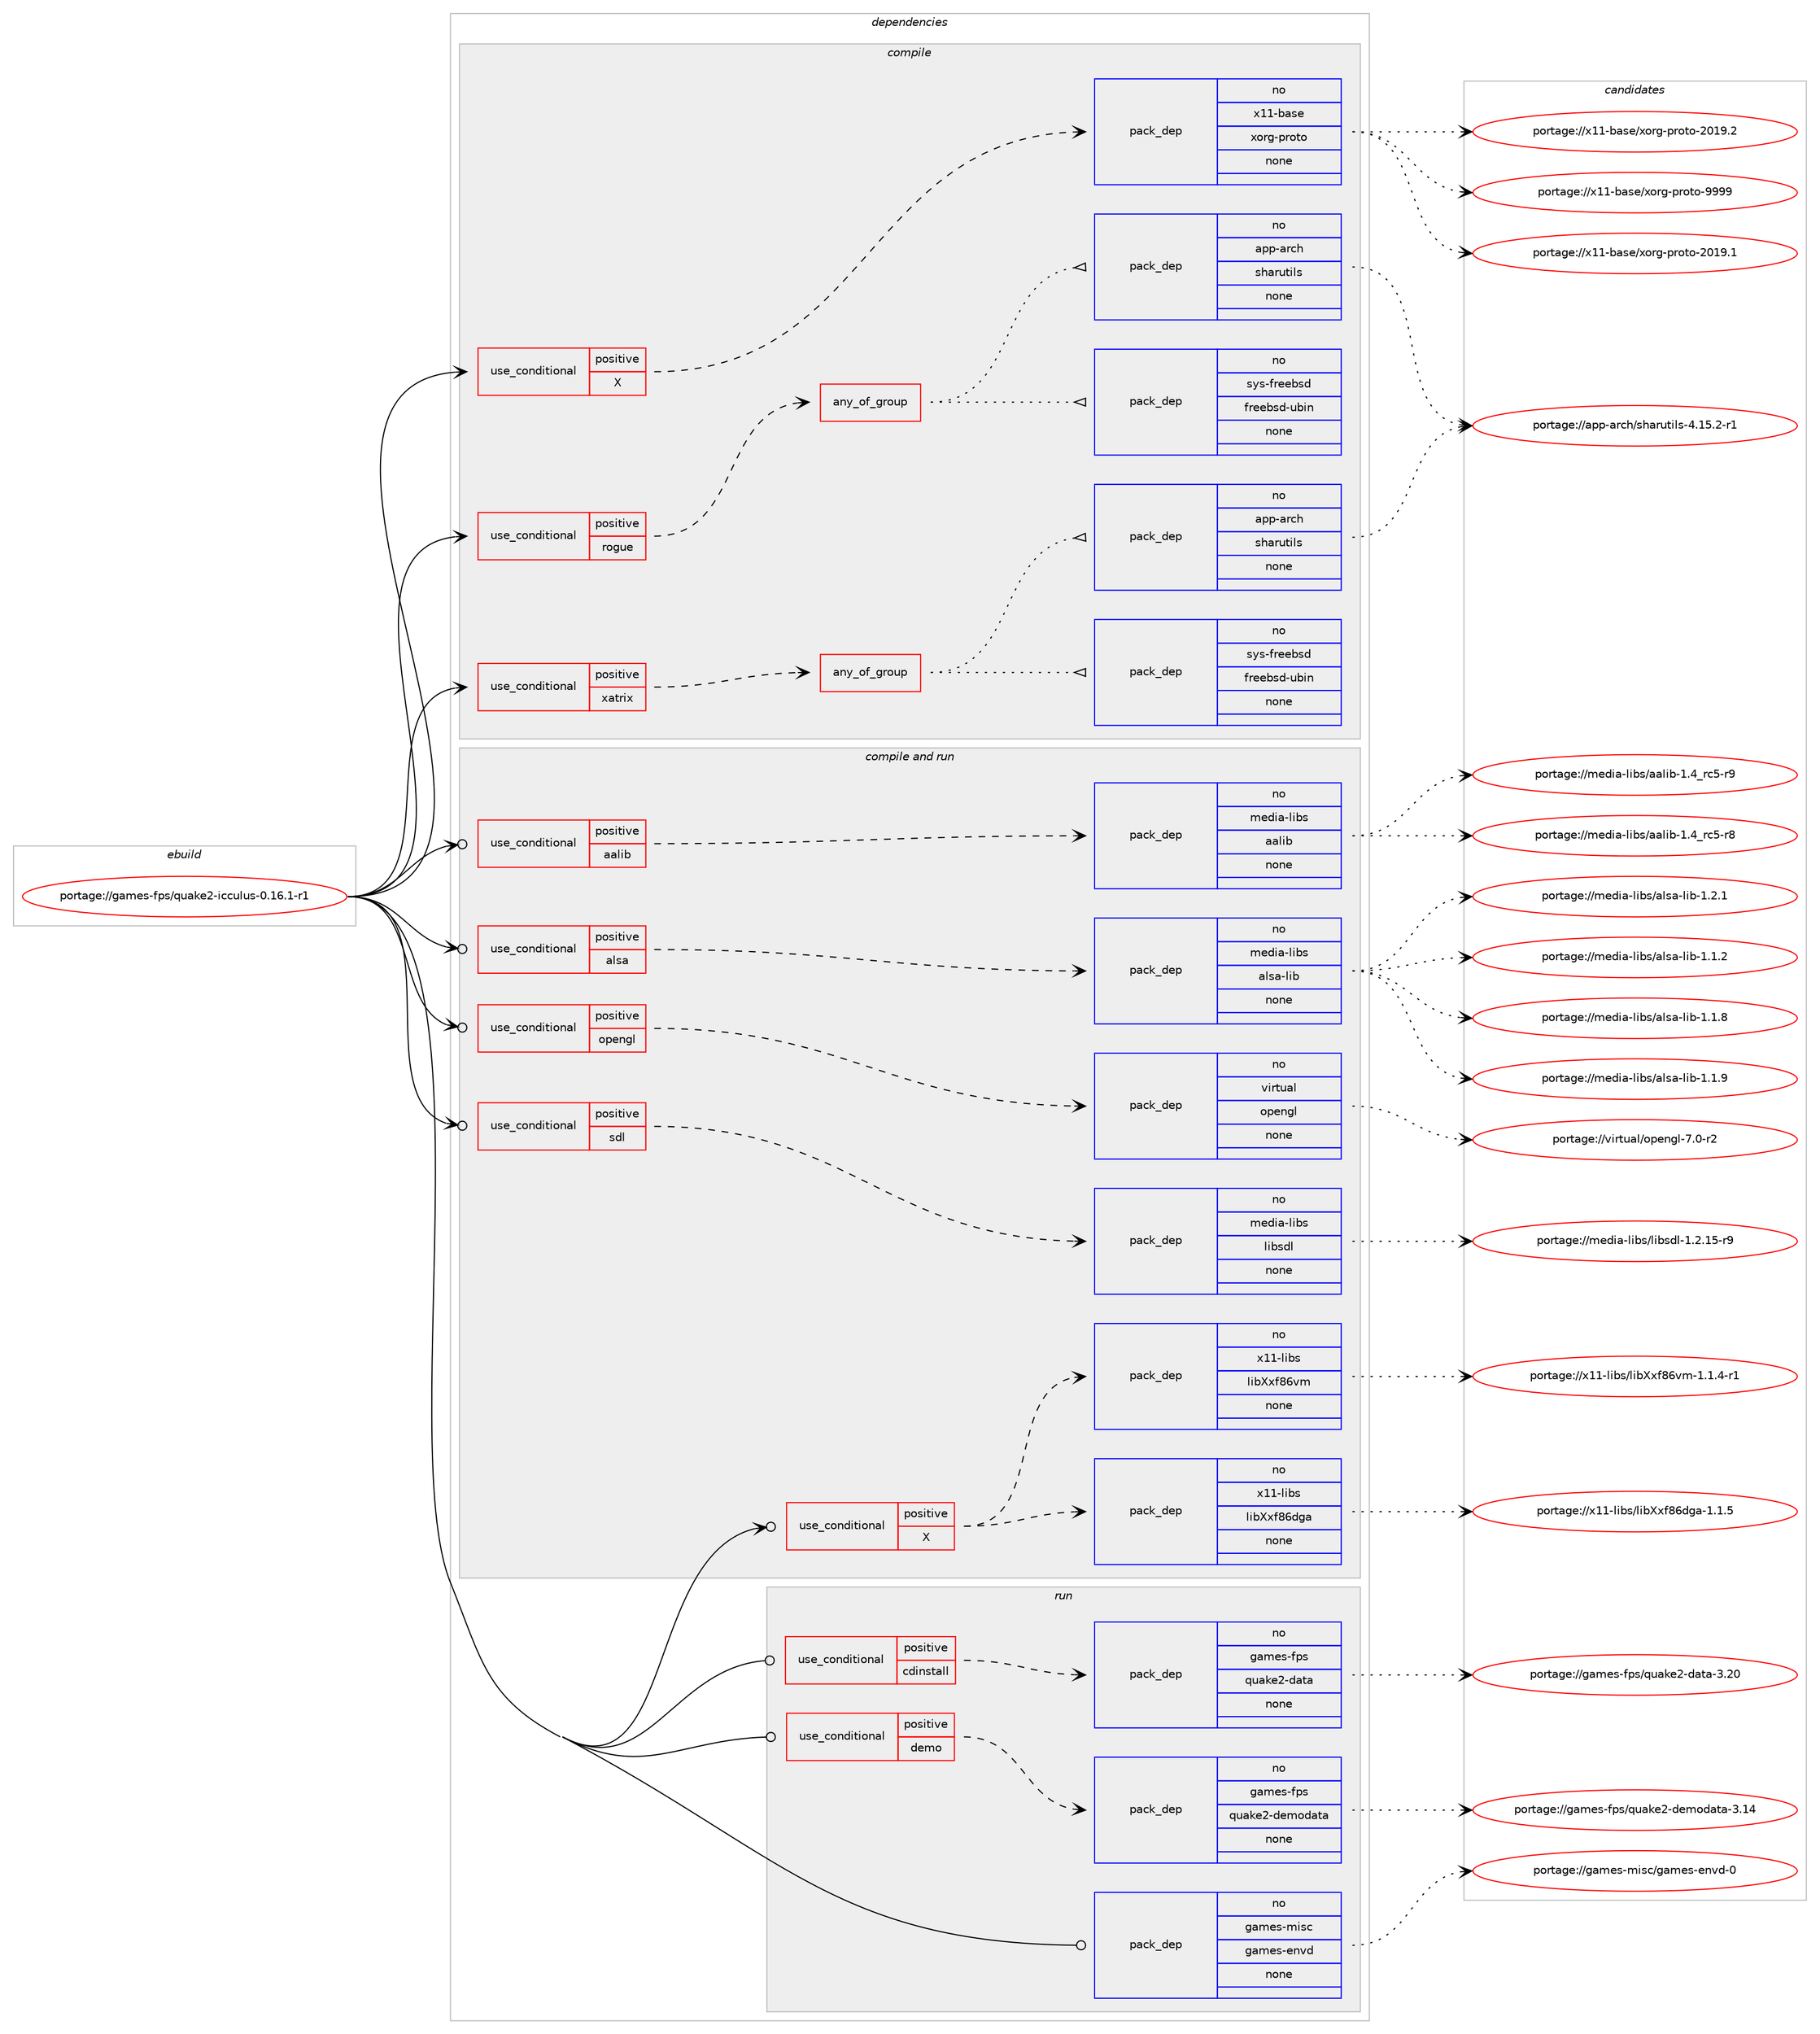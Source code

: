 digraph prolog {

# *************
# Graph options
# *************

newrank=true;
concentrate=true;
compound=true;
graph [rankdir=LR,fontname=Helvetica,fontsize=10,ranksep=1.5];#, ranksep=2.5, nodesep=0.2];
edge  [arrowhead=vee];
node  [fontname=Helvetica,fontsize=10];

# **********
# The ebuild
# **********

subgraph cluster_leftcol {
color=gray;
rank=same;
label=<<i>ebuild</i>>;
id [label="portage://games-fps/quake2-icculus-0.16.1-r1", color=red, width=4, href="../games-fps/quake2-icculus-0.16.1-r1.svg"];
}

# ****************
# The dependencies
# ****************

subgraph cluster_midcol {
color=gray;
label=<<i>dependencies</i>>;
subgraph cluster_compile {
fillcolor="#eeeeee";
style=filled;
label=<<i>compile</i>>;
subgraph cond73335 {
dependency273329 [label=<<TABLE BORDER="0" CELLBORDER="1" CELLSPACING="0" CELLPADDING="4"><TR><TD ROWSPAN="3" CELLPADDING="10">use_conditional</TD></TR><TR><TD>positive</TD></TR><TR><TD>X</TD></TR></TABLE>>, shape=none, color=red];
subgraph pack196116 {
dependency273330 [label=<<TABLE BORDER="0" CELLBORDER="1" CELLSPACING="0" CELLPADDING="4" WIDTH="220"><TR><TD ROWSPAN="6" CELLPADDING="30">pack_dep</TD></TR><TR><TD WIDTH="110">no</TD></TR><TR><TD>x11-base</TD></TR><TR><TD>xorg-proto</TD></TR><TR><TD>none</TD></TR><TR><TD></TD></TR></TABLE>>, shape=none, color=blue];
}
dependency273329:e -> dependency273330:w [weight=20,style="dashed",arrowhead="vee"];
}
id:e -> dependency273329:w [weight=20,style="solid",arrowhead="vee"];
subgraph cond73336 {
dependency273331 [label=<<TABLE BORDER="0" CELLBORDER="1" CELLSPACING="0" CELLPADDING="4"><TR><TD ROWSPAN="3" CELLPADDING="10">use_conditional</TD></TR><TR><TD>positive</TD></TR><TR><TD>rogue</TD></TR></TABLE>>, shape=none, color=red];
subgraph any3799 {
dependency273332 [label=<<TABLE BORDER="0" CELLBORDER="1" CELLSPACING="0" CELLPADDING="4"><TR><TD CELLPADDING="10">any_of_group</TD></TR></TABLE>>, shape=none, color=red];subgraph pack196117 {
dependency273333 [label=<<TABLE BORDER="0" CELLBORDER="1" CELLSPACING="0" CELLPADDING="4" WIDTH="220"><TR><TD ROWSPAN="6" CELLPADDING="30">pack_dep</TD></TR><TR><TD WIDTH="110">no</TD></TR><TR><TD>sys-freebsd</TD></TR><TR><TD>freebsd-ubin</TD></TR><TR><TD>none</TD></TR><TR><TD></TD></TR></TABLE>>, shape=none, color=blue];
}
dependency273332:e -> dependency273333:w [weight=20,style="dotted",arrowhead="oinv"];
subgraph pack196118 {
dependency273334 [label=<<TABLE BORDER="0" CELLBORDER="1" CELLSPACING="0" CELLPADDING="4" WIDTH="220"><TR><TD ROWSPAN="6" CELLPADDING="30">pack_dep</TD></TR><TR><TD WIDTH="110">no</TD></TR><TR><TD>app-arch</TD></TR><TR><TD>sharutils</TD></TR><TR><TD>none</TD></TR><TR><TD></TD></TR></TABLE>>, shape=none, color=blue];
}
dependency273332:e -> dependency273334:w [weight=20,style="dotted",arrowhead="oinv"];
}
dependency273331:e -> dependency273332:w [weight=20,style="dashed",arrowhead="vee"];
}
id:e -> dependency273331:w [weight=20,style="solid",arrowhead="vee"];
subgraph cond73337 {
dependency273335 [label=<<TABLE BORDER="0" CELLBORDER="1" CELLSPACING="0" CELLPADDING="4"><TR><TD ROWSPAN="3" CELLPADDING="10">use_conditional</TD></TR><TR><TD>positive</TD></TR><TR><TD>xatrix</TD></TR></TABLE>>, shape=none, color=red];
subgraph any3800 {
dependency273336 [label=<<TABLE BORDER="0" CELLBORDER="1" CELLSPACING="0" CELLPADDING="4"><TR><TD CELLPADDING="10">any_of_group</TD></TR></TABLE>>, shape=none, color=red];subgraph pack196119 {
dependency273337 [label=<<TABLE BORDER="0" CELLBORDER="1" CELLSPACING="0" CELLPADDING="4" WIDTH="220"><TR><TD ROWSPAN="6" CELLPADDING="30">pack_dep</TD></TR><TR><TD WIDTH="110">no</TD></TR><TR><TD>sys-freebsd</TD></TR><TR><TD>freebsd-ubin</TD></TR><TR><TD>none</TD></TR><TR><TD></TD></TR></TABLE>>, shape=none, color=blue];
}
dependency273336:e -> dependency273337:w [weight=20,style="dotted",arrowhead="oinv"];
subgraph pack196120 {
dependency273338 [label=<<TABLE BORDER="0" CELLBORDER="1" CELLSPACING="0" CELLPADDING="4" WIDTH="220"><TR><TD ROWSPAN="6" CELLPADDING="30">pack_dep</TD></TR><TR><TD WIDTH="110">no</TD></TR><TR><TD>app-arch</TD></TR><TR><TD>sharutils</TD></TR><TR><TD>none</TD></TR><TR><TD></TD></TR></TABLE>>, shape=none, color=blue];
}
dependency273336:e -> dependency273338:w [weight=20,style="dotted",arrowhead="oinv"];
}
dependency273335:e -> dependency273336:w [weight=20,style="dashed",arrowhead="vee"];
}
id:e -> dependency273335:w [weight=20,style="solid",arrowhead="vee"];
}
subgraph cluster_compileandrun {
fillcolor="#eeeeee";
style=filled;
label=<<i>compile and run</i>>;
subgraph cond73338 {
dependency273339 [label=<<TABLE BORDER="0" CELLBORDER="1" CELLSPACING="0" CELLPADDING="4"><TR><TD ROWSPAN="3" CELLPADDING="10">use_conditional</TD></TR><TR><TD>positive</TD></TR><TR><TD>X</TD></TR></TABLE>>, shape=none, color=red];
subgraph pack196121 {
dependency273340 [label=<<TABLE BORDER="0" CELLBORDER="1" CELLSPACING="0" CELLPADDING="4" WIDTH="220"><TR><TD ROWSPAN="6" CELLPADDING="30">pack_dep</TD></TR><TR><TD WIDTH="110">no</TD></TR><TR><TD>x11-libs</TD></TR><TR><TD>libXxf86dga</TD></TR><TR><TD>none</TD></TR><TR><TD></TD></TR></TABLE>>, shape=none, color=blue];
}
dependency273339:e -> dependency273340:w [weight=20,style="dashed",arrowhead="vee"];
subgraph pack196122 {
dependency273341 [label=<<TABLE BORDER="0" CELLBORDER="1" CELLSPACING="0" CELLPADDING="4" WIDTH="220"><TR><TD ROWSPAN="6" CELLPADDING="30">pack_dep</TD></TR><TR><TD WIDTH="110">no</TD></TR><TR><TD>x11-libs</TD></TR><TR><TD>libXxf86vm</TD></TR><TR><TD>none</TD></TR><TR><TD></TD></TR></TABLE>>, shape=none, color=blue];
}
dependency273339:e -> dependency273341:w [weight=20,style="dashed",arrowhead="vee"];
}
id:e -> dependency273339:w [weight=20,style="solid",arrowhead="odotvee"];
subgraph cond73339 {
dependency273342 [label=<<TABLE BORDER="0" CELLBORDER="1" CELLSPACING="0" CELLPADDING="4"><TR><TD ROWSPAN="3" CELLPADDING="10">use_conditional</TD></TR><TR><TD>positive</TD></TR><TR><TD>aalib</TD></TR></TABLE>>, shape=none, color=red];
subgraph pack196123 {
dependency273343 [label=<<TABLE BORDER="0" CELLBORDER="1" CELLSPACING="0" CELLPADDING="4" WIDTH="220"><TR><TD ROWSPAN="6" CELLPADDING="30">pack_dep</TD></TR><TR><TD WIDTH="110">no</TD></TR><TR><TD>media-libs</TD></TR><TR><TD>aalib</TD></TR><TR><TD>none</TD></TR><TR><TD></TD></TR></TABLE>>, shape=none, color=blue];
}
dependency273342:e -> dependency273343:w [weight=20,style="dashed",arrowhead="vee"];
}
id:e -> dependency273342:w [weight=20,style="solid",arrowhead="odotvee"];
subgraph cond73340 {
dependency273344 [label=<<TABLE BORDER="0" CELLBORDER="1" CELLSPACING="0" CELLPADDING="4"><TR><TD ROWSPAN="3" CELLPADDING="10">use_conditional</TD></TR><TR><TD>positive</TD></TR><TR><TD>alsa</TD></TR></TABLE>>, shape=none, color=red];
subgraph pack196124 {
dependency273345 [label=<<TABLE BORDER="0" CELLBORDER="1" CELLSPACING="0" CELLPADDING="4" WIDTH="220"><TR><TD ROWSPAN="6" CELLPADDING="30">pack_dep</TD></TR><TR><TD WIDTH="110">no</TD></TR><TR><TD>media-libs</TD></TR><TR><TD>alsa-lib</TD></TR><TR><TD>none</TD></TR><TR><TD></TD></TR></TABLE>>, shape=none, color=blue];
}
dependency273344:e -> dependency273345:w [weight=20,style="dashed",arrowhead="vee"];
}
id:e -> dependency273344:w [weight=20,style="solid",arrowhead="odotvee"];
subgraph cond73341 {
dependency273346 [label=<<TABLE BORDER="0" CELLBORDER="1" CELLSPACING="0" CELLPADDING="4"><TR><TD ROWSPAN="3" CELLPADDING="10">use_conditional</TD></TR><TR><TD>positive</TD></TR><TR><TD>opengl</TD></TR></TABLE>>, shape=none, color=red];
subgraph pack196125 {
dependency273347 [label=<<TABLE BORDER="0" CELLBORDER="1" CELLSPACING="0" CELLPADDING="4" WIDTH="220"><TR><TD ROWSPAN="6" CELLPADDING="30">pack_dep</TD></TR><TR><TD WIDTH="110">no</TD></TR><TR><TD>virtual</TD></TR><TR><TD>opengl</TD></TR><TR><TD>none</TD></TR><TR><TD></TD></TR></TABLE>>, shape=none, color=blue];
}
dependency273346:e -> dependency273347:w [weight=20,style="dashed",arrowhead="vee"];
}
id:e -> dependency273346:w [weight=20,style="solid",arrowhead="odotvee"];
subgraph cond73342 {
dependency273348 [label=<<TABLE BORDER="0" CELLBORDER="1" CELLSPACING="0" CELLPADDING="4"><TR><TD ROWSPAN="3" CELLPADDING="10">use_conditional</TD></TR><TR><TD>positive</TD></TR><TR><TD>sdl</TD></TR></TABLE>>, shape=none, color=red];
subgraph pack196126 {
dependency273349 [label=<<TABLE BORDER="0" CELLBORDER="1" CELLSPACING="0" CELLPADDING="4" WIDTH="220"><TR><TD ROWSPAN="6" CELLPADDING="30">pack_dep</TD></TR><TR><TD WIDTH="110">no</TD></TR><TR><TD>media-libs</TD></TR><TR><TD>libsdl</TD></TR><TR><TD>none</TD></TR><TR><TD></TD></TR></TABLE>>, shape=none, color=blue];
}
dependency273348:e -> dependency273349:w [weight=20,style="dashed",arrowhead="vee"];
}
id:e -> dependency273348:w [weight=20,style="solid",arrowhead="odotvee"];
}
subgraph cluster_run {
fillcolor="#eeeeee";
style=filled;
label=<<i>run</i>>;
subgraph cond73343 {
dependency273350 [label=<<TABLE BORDER="0" CELLBORDER="1" CELLSPACING="0" CELLPADDING="4"><TR><TD ROWSPAN="3" CELLPADDING="10">use_conditional</TD></TR><TR><TD>positive</TD></TR><TR><TD>cdinstall</TD></TR></TABLE>>, shape=none, color=red];
subgraph pack196127 {
dependency273351 [label=<<TABLE BORDER="0" CELLBORDER="1" CELLSPACING="0" CELLPADDING="4" WIDTH="220"><TR><TD ROWSPAN="6" CELLPADDING="30">pack_dep</TD></TR><TR><TD WIDTH="110">no</TD></TR><TR><TD>games-fps</TD></TR><TR><TD>quake2-data</TD></TR><TR><TD>none</TD></TR><TR><TD></TD></TR></TABLE>>, shape=none, color=blue];
}
dependency273350:e -> dependency273351:w [weight=20,style="dashed",arrowhead="vee"];
}
id:e -> dependency273350:w [weight=20,style="solid",arrowhead="odot"];
subgraph cond73344 {
dependency273352 [label=<<TABLE BORDER="0" CELLBORDER="1" CELLSPACING="0" CELLPADDING="4"><TR><TD ROWSPAN="3" CELLPADDING="10">use_conditional</TD></TR><TR><TD>positive</TD></TR><TR><TD>demo</TD></TR></TABLE>>, shape=none, color=red];
subgraph pack196128 {
dependency273353 [label=<<TABLE BORDER="0" CELLBORDER="1" CELLSPACING="0" CELLPADDING="4" WIDTH="220"><TR><TD ROWSPAN="6" CELLPADDING="30">pack_dep</TD></TR><TR><TD WIDTH="110">no</TD></TR><TR><TD>games-fps</TD></TR><TR><TD>quake2-demodata</TD></TR><TR><TD>none</TD></TR><TR><TD></TD></TR></TABLE>>, shape=none, color=blue];
}
dependency273352:e -> dependency273353:w [weight=20,style="dashed",arrowhead="vee"];
}
id:e -> dependency273352:w [weight=20,style="solid",arrowhead="odot"];
subgraph pack196129 {
dependency273354 [label=<<TABLE BORDER="0" CELLBORDER="1" CELLSPACING="0" CELLPADDING="4" WIDTH="220"><TR><TD ROWSPAN="6" CELLPADDING="30">pack_dep</TD></TR><TR><TD WIDTH="110">no</TD></TR><TR><TD>games-misc</TD></TR><TR><TD>games-envd</TD></TR><TR><TD>none</TD></TR><TR><TD></TD></TR></TABLE>>, shape=none, color=blue];
}
id:e -> dependency273354:w [weight=20,style="solid",arrowhead="odot"];
}
}

# **************
# The candidates
# **************

subgraph cluster_choices {
rank=same;
color=gray;
label=<<i>candidates</i>>;

subgraph choice196116 {
color=black;
nodesep=1;
choiceportage1204949459897115101471201111141034511211411111611145504849574649 [label="portage://x11-base/xorg-proto-2019.1", color=red, width=4,href="../x11-base/xorg-proto-2019.1.svg"];
choiceportage1204949459897115101471201111141034511211411111611145504849574650 [label="portage://x11-base/xorg-proto-2019.2", color=red, width=4,href="../x11-base/xorg-proto-2019.2.svg"];
choiceportage120494945989711510147120111114103451121141111161114557575757 [label="portage://x11-base/xorg-proto-9999", color=red, width=4,href="../x11-base/xorg-proto-9999.svg"];
dependency273330:e -> choiceportage1204949459897115101471201111141034511211411111611145504849574649:w [style=dotted,weight="100"];
dependency273330:e -> choiceportage1204949459897115101471201111141034511211411111611145504849574650:w [style=dotted,weight="100"];
dependency273330:e -> choiceportage120494945989711510147120111114103451121141111161114557575757:w [style=dotted,weight="100"];
}
subgraph choice196117 {
color=black;
nodesep=1;
}
subgraph choice196118 {
color=black;
nodesep=1;
choiceportage971121124597114991044711510497114117116105108115455246495346504511449 [label="portage://app-arch/sharutils-4.15.2-r1", color=red, width=4,href="../app-arch/sharutils-4.15.2-r1.svg"];
dependency273334:e -> choiceportage971121124597114991044711510497114117116105108115455246495346504511449:w [style=dotted,weight="100"];
}
subgraph choice196119 {
color=black;
nodesep=1;
}
subgraph choice196120 {
color=black;
nodesep=1;
choiceportage971121124597114991044711510497114117116105108115455246495346504511449 [label="portage://app-arch/sharutils-4.15.2-r1", color=red, width=4,href="../app-arch/sharutils-4.15.2-r1.svg"];
dependency273338:e -> choiceportage971121124597114991044711510497114117116105108115455246495346504511449:w [style=dotted,weight="100"];
}
subgraph choice196121 {
color=black;
nodesep=1;
choiceportage12049494510810598115471081059888120102565410010397454946494653 [label="portage://x11-libs/libXxf86dga-1.1.5", color=red, width=4,href="../x11-libs/libXxf86dga-1.1.5.svg"];
dependency273340:e -> choiceportage12049494510810598115471081059888120102565410010397454946494653:w [style=dotted,weight="100"];
}
subgraph choice196122 {
color=black;
nodesep=1;
choiceportage1204949451081059811547108105988812010256541181094549464946524511449 [label="portage://x11-libs/libXxf86vm-1.1.4-r1", color=red, width=4,href="../x11-libs/libXxf86vm-1.1.4-r1.svg"];
dependency273341:e -> choiceportage1204949451081059811547108105988812010256541181094549464946524511449:w [style=dotted,weight="100"];
}
subgraph choice196123 {
color=black;
nodesep=1;
choiceportage10910110010597451081059811547979710810598454946529511499534511456 [label="portage://media-libs/aalib-1.4_rc5-r8", color=red, width=4,href="../media-libs/aalib-1.4_rc5-r8.svg"];
choiceportage10910110010597451081059811547979710810598454946529511499534511457 [label="portage://media-libs/aalib-1.4_rc5-r9", color=red, width=4,href="../media-libs/aalib-1.4_rc5-r9.svg"];
dependency273343:e -> choiceportage10910110010597451081059811547979710810598454946529511499534511456:w [style=dotted,weight="100"];
dependency273343:e -> choiceportage10910110010597451081059811547979710810598454946529511499534511457:w [style=dotted,weight="100"];
}
subgraph choice196124 {
color=black;
nodesep=1;
choiceportage1091011001059745108105981154797108115974510810598454946494650 [label="portage://media-libs/alsa-lib-1.1.2", color=red, width=4,href="../media-libs/alsa-lib-1.1.2.svg"];
choiceportage1091011001059745108105981154797108115974510810598454946494656 [label="portage://media-libs/alsa-lib-1.1.8", color=red, width=4,href="../media-libs/alsa-lib-1.1.8.svg"];
choiceportage1091011001059745108105981154797108115974510810598454946494657 [label="portage://media-libs/alsa-lib-1.1.9", color=red, width=4,href="../media-libs/alsa-lib-1.1.9.svg"];
choiceportage1091011001059745108105981154797108115974510810598454946504649 [label="portage://media-libs/alsa-lib-1.2.1", color=red, width=4,href="../media-libs/alsa-lib-1.2.1.svg"];
dependency273345:e -> choiceportage1091011001059745108105981154797108115974510810598454946494650:w [style=dotted,weight="100"];
dependency273345:e -> choiceportage1091011001059745108105981154797108115974510810598454946494656:w [style=dotted,weight="100"];
dependency273345:e -> choiceportage1091011001059745108105981154797108115974510810598454946494657:w [style=dotted,weight="100"];
dependency273345:e -> choiceportage1091011001059745108105981154797108115974510810598454946504649:w [style=dotted,weight="100"];
}
subgraph choice196125 {
color=black;
nodesep=1;
choiceportage1181051141161179710847111112101110103108455546484511450 [label="portage://virtual/opengl-7.0-r2", color=red, width=4,href="../virtual/opengl-7.0-r2.svg"];
dependency273347:e -> choiceportage1181051141161179710847111112101110103108455546484511450:w [style=dotted,weight="100"];
}
subgraph choice196126 {
color=black;
nodesep=1;
choiceportage1091011001059745108105981154710810598115100108454946504649534511457 [label="portage://media-libs/libsdl-1.2.15-r9", color=red, width=4,href="../media-libs/libsdl-1.2.15-r9.svg"];
dependency273349:e -> choiceportage1091011001059745108105981154710810598115100108454946504649534511457:w [style=dotted,weight="100"];
}
subgraph choice196127 {
color=black;
nodesep=1;
choiceportage10397109101115451021121154711311797107101504510097116974551465048 [label="portage://games-fps/quake2-data-3.20", color=red, width=4,href="../games-fps/quake2-data-3.20.svg"];
dependency273351:e -> choiceportage10397109101115451021121154711311797107101504510097116974551465048:w [style=dotted,weight="100"];
}
subgraph choice196128 {
color=black;
nodesep=1;
choiceportage10397109101115451021121154711311797107101504510010110911110097116974551464952 [label="portage://games-fps/quake2-demodata-3.14", color=red, width=4,href="../games-fps/quake2-demodata-3.14.svg"];
dependency273353:e -> choiceportage10397109101115451021121154711311797107101504510010110911110097116974551464952:w [style=dotted,weight="100"];
}
subgraph choice196129 {
color=black;
nodesep=1;
choiceportage1039710910111545109105115994710397109101115451011101181004548 [label="portage://games-misc/games-envd-0", color=red, width=4,href="../games-misc/games-envd-0.svg"];
dependency273354:e -> choiceportage1039710910111545109105115994710397109101115451011101181004548:w [style=dotted,weight="100"];
}
}

}
